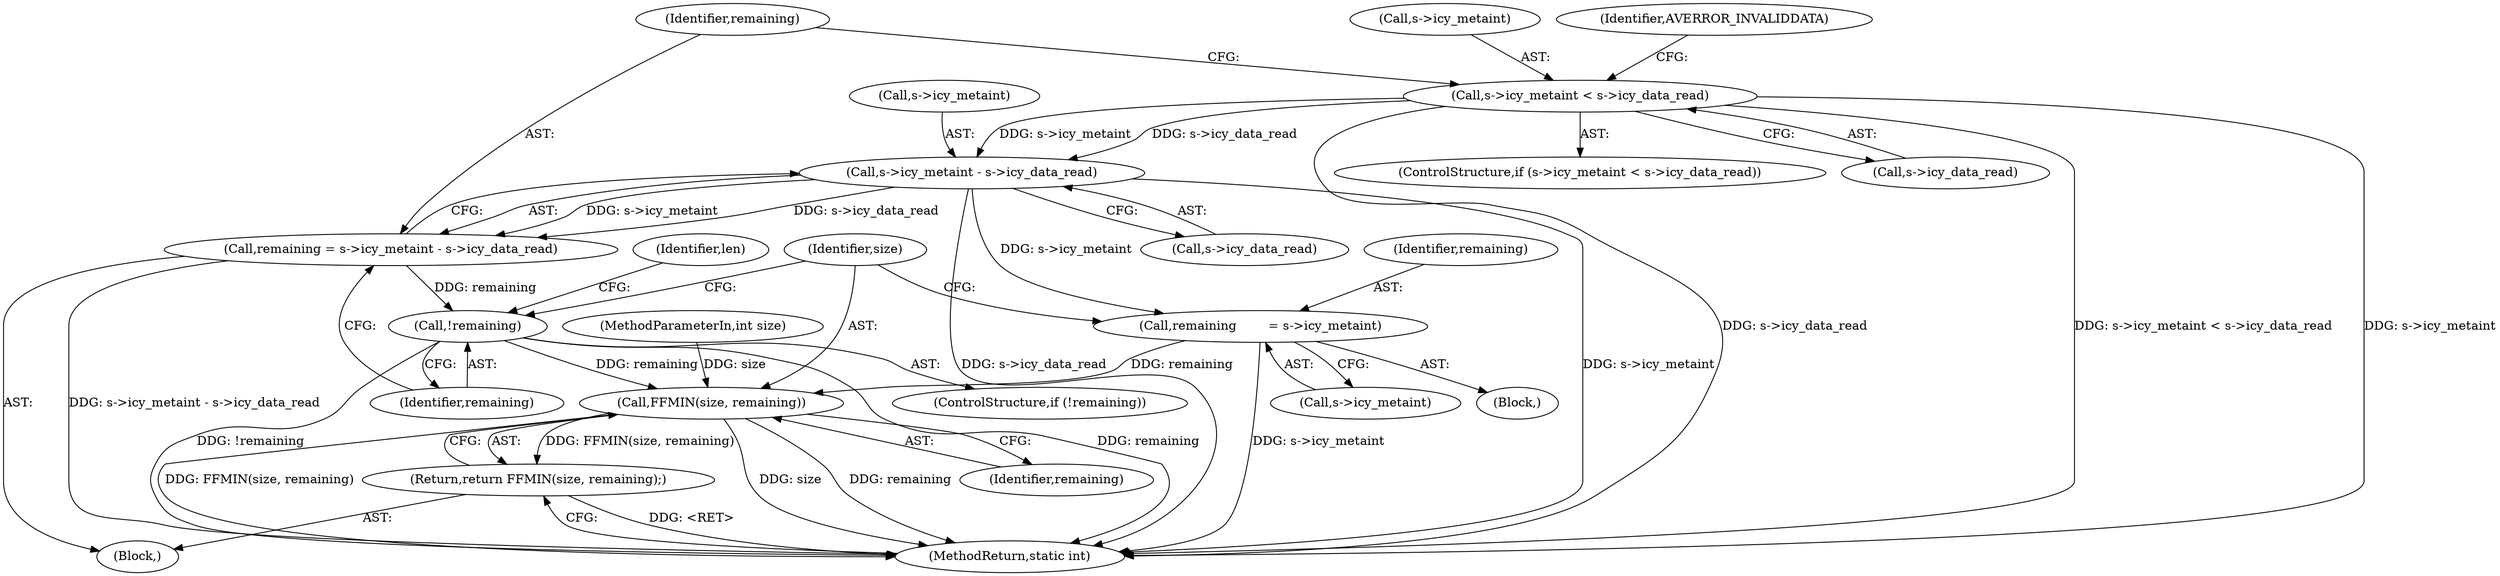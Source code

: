 digraph "0_FFmpeg_2a05c8f813de6f2278827734bf8102291e7484aa_8@API" {
"1000114" [label="(Call,s->icy_metaint < s->icy_data_read)"];
"1000125" [label="(Call,s->icy_metaint - s->icy_data_read)"];
"1000123" [label="(Call,remaining = s->icy_metaint - s->icy_data_read)"];
"1000133" [label="(Call,!remaining)"];
"1000208" [label="(Call,FFMIN(size, remaining))"];
"1000207" [label="(Return,return FFMIN(size, remaining);)"];
"1000202" [label="(Call,remaining        = s->icy_metaint)"];
"1000208" [label="(Call,FFMIN(size, remaining))"];
"1000104" [label="(MethodParameterIn,int size)"];
"1000204" [label="(Call,s->icy_metaint)"];
"1000126" [label="(Call,s->icy_metaint)"];
"1000211" [label="(MethodReturn,static int)"];
"1000124" [label="(Identifier,remaining)"];
"1000114" [label="(Call,s->icy_metaint < s->icy_data_read)"];
"1000113" [label="(ControlStructure,if (s->icy_metaint < s->icy_data_read))"];
"1000132" [label="(ControlStructure,if (!remaining))"];
"1000105" [label="(Block,)"];
"1000115" [label="(Call,s->icy_metaint)"];
"1000202" [label="(Call,remaining        = s->icy_metaint)"];
"1000122" [label="(Identifier,AVERROR_INVALIDDATA)"];
"1000129" [label="(Call,s->icy_data_read)"];
"1000118" [label="(Call,s->icy_data_read)"];
"1000135" [label="(Block,)"];
"1000209" [label="(Identifier,size)"];
"1000133" [label="(Call,!remaining)"];
"1000210" [label="(Identifier,remaining)"];
"1000139" [label="(Identifier,len)"];
"1000123" [label="(Call,remaining = s->icy_metaint - s->icy_data_read)"];
"1000203" [label="(Identifier,remaining)"];
"1000125" [label="(Call,s->icy_metaint - s->icy_data_read)"];
"1000207" [label="(Return,return FFMIN(size, remaining);)"];
"1000134" [label="(Identifier,remaining)"];
"1000114" -> "1000113"  [label="AST: "];
"1000114" -> "1000118"  [label="CFG: "];
"1000115" -> "1000114"  [label="AST: "];
"1000118" -> "1000114"  [label="AST: "];
"1000122" -> "1000114"  [label="CFG: "];
"1000124" -> "1000114"  [label="CFG: "];
"1000114" -> "1000211"  [label="DDG: s->icy_metaint"];
"1000114" -> "1000211"  [label="DDG: s->icy_data_read"];
"1000114" -> "1000211"  [label="DDG: s->icy_metaint < s->icy_data_read"];
"1000114" -> "1000125"  [label="DDG: s->icy_metaint"];
"1000114" -> "1000125"  [label="DDG: s->icy_data_read"];
"1000125" -> "1000123"  [label="AST: "];
"1000125" -> "1000129"  [label="CFG: "];
"1000126" -> "1000125"  [label="AST: "];
"1000129" -> "1000125"  [label="AST: "];
"1000123" -> "1000125"  [label="CFG: "];
"1000125" -> "1000211"  [label="DDG: s->icy_metaint"];
"1000125" -> "1000211"  [label="DDG: s->icy_data_read"];
"1000125" -> "1000123"  [label="DDG: s->icy_metaint"];
"1000125" -> "1000123"  [label="DDG: s->icy_data_read"];
"1000125" -> "1000202"  [label="DDG: s->icy_metaint"];
"1000123" -> "1000105"  [label="AST: "];
"1000124" -> "1000123"  [label="AST: "];
"1000134" -> "1000123"  [label="CFG: "];
"1000123" -> "1000211"  [label="DDG: s->icy_metaint - s->icy_data_read"];
"1000123" -> "1000133"  [label="DDG: remaining"];
"1000133" -> "1000132"  [label="AST: "];
"1000133" -> "1000134"  [label="CFG: "];
"1000134" -> "1000133"  [label="AST: "];
"1000139" -> "1000133"  [label="CFG: "];
"1000209" -> "1000133"  [label="CFG: "];
"1000133" -> "1000211"  [label="DDG: !remaining"];
"1000133" -> "1000211"  [label="DDG: remaining"];
"1000133" -> "1000208"  [label="DDG: remaining"];
"1000208" -> "1000207"  [label="AST: "];
"1000208" -> "1000210"  [label="CFG: "];
"1000209" -> "1000208"  [label="AST: "];
"1000210" -> "1000208"  [label="AST: "];
"1000207" -> "1000208"  [label="CFG: "];
"1000208" -> "1000211"  [label="DDG: size"];
"1000208" -> "1000211"  [label="DDG: remaining"];
"1000208" -> "1000211"  [label="DDG: FFMIN(size, remaining)"];
"1000208" -> "1000207"  [label="DDG: FFMIN(size, remaining)"];
"1000104" -> "1000208"  [label="DDG: size"];
"1000202" -> "1000208"  [label="DDG: remaining"];
"1000207" -> "1000105"  [label="AST: "];
"1000211" -> "1000207"  [label="CFG: "];
"1000207" -> "1000211"  [label="DDG: <RET>"];
"1000202" -> "1000135"  [label="AST: "];
"1000202" -> "1000204"  [label="CFG: "];
"1000203" -> "1000202"  [label="AST: "];
"1000204" -> "1000202"  [label="AST: "];
"1000209" -> "1000202"  [label="CFG: "];
"1000202" -> "1000211"  [label="DDG: s->icy_metaint"];
}
